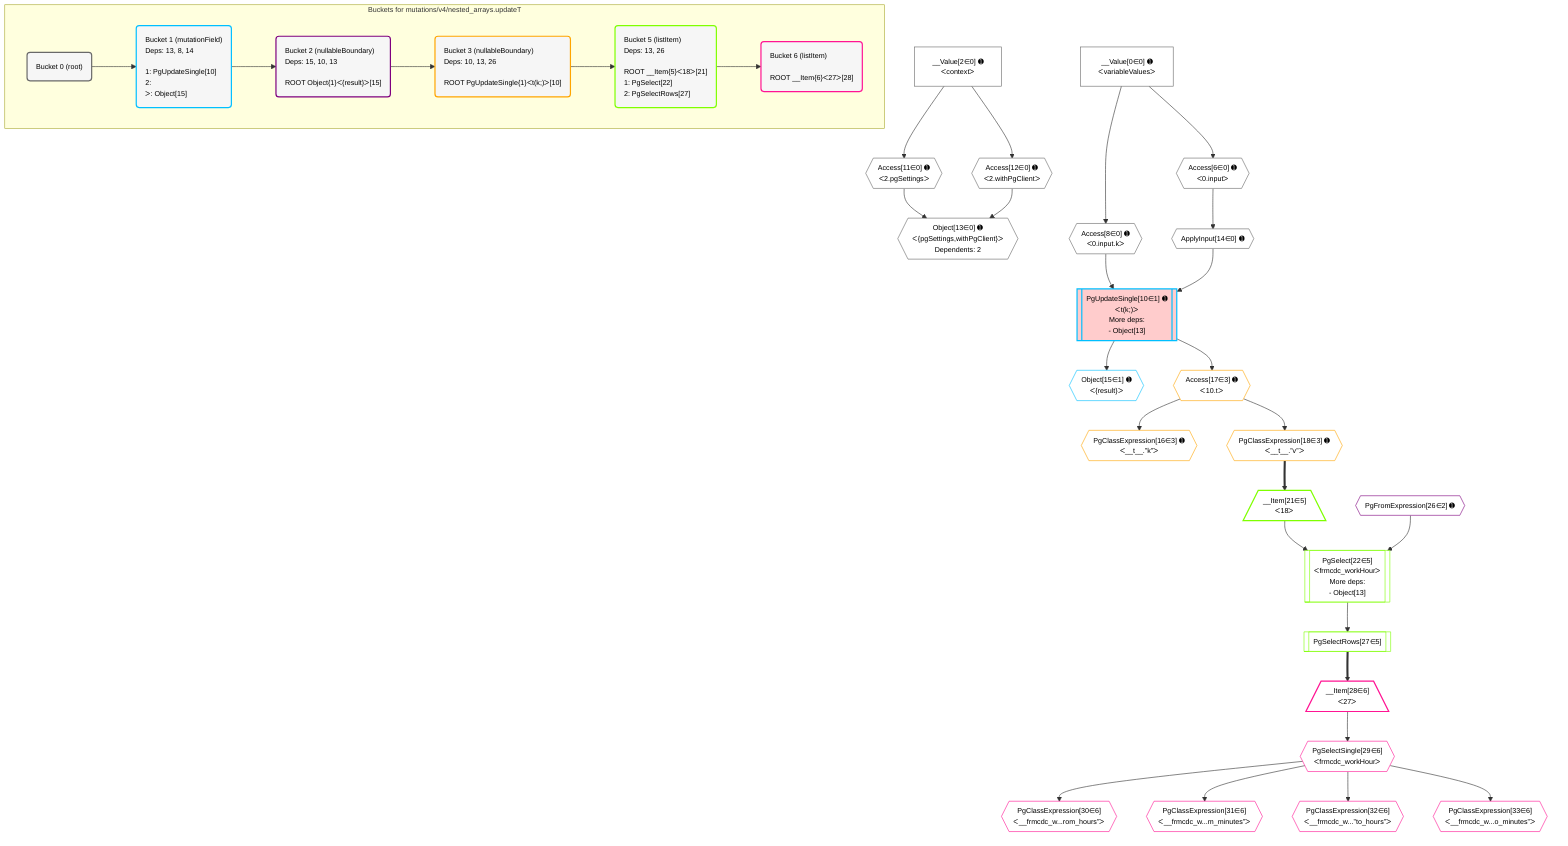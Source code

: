 %%{init: {'themeVariables': { 'fontSize': '12px'}}}%%
graph TD
    classDef path fill:#eee,stroke:#000,color:#000
    classDef plan fill:#fff,stroke-width:1px,color:#000
    classDef itemplan fill:#fff,stroke-width:2px,color:#000
    classDef unbatchedplan fill:#dff,stroke-width:1px,color:#000
    classDef sideeffectplan fill:#fcc,stroke-width:2px,color:#000
    classDef bucket fill:#f6f6f6,color:#000,stroke-width:2px,text-align:left

    subgraph "Buckets for mutations/v4/nested_arrays.updateT"
    Bucket0("Bucket 0 (root)"):::bucket
    Bucket1("Bucket 1 (mutationField)<br />Deps: 13, 8, 14<br /><br />1: PgUpdateSingle[10]<br />2: <br />ᐳ: Object[15]"):::bucket
    Bucket2("Bucket 2 (nullableBoundary)<br />Deps: 15, 10, 13<br /><br />ROOT Object{1}ᐸ{result}ᐳ[15]"):::bucket
    Bucket3("Bucket 3 (nullableBoundary)<br />Deps: 10, 13, 26<br /><br />ROOT PgUpdateSingle{1}ᐸt(k;)ᐳ[10]"):::bucket
    Bucket5("Bucket 5 (listItem)<br />Deps: 13, 26<br /><br />ROOT __Item{5}ᐸ18ᐳ[21]<br />1: PgSelect[22]<br />2: PgSelectRows[27]"):::bucket
    Bucket6("Bucket 6 (listItem)<br /><br />ROOT __Item{6}ᐸ27ᐳ[28]"):::bucket
    end
    Bucket0 --> Bucket1
    Bucket1 --> Bucket2
    Bucket2 --> Bucket3
    Bucket3 --> Bucket5
    Bucket5 --> Bucket6

    %% plan dependencies
    Object13{{"Object[13∈0] ➊<br />ᐸ{pgSettings,withPgClient}ᐳ<br />Dependents: 2"}}:::plan
    Access11{{"Access[11∈0] ➊<br />ᐸ2.pgSettingsᐳ"}}:::plan
    Access12{{"Access[12∈0] ➊<br />ᐸ2.withPgClientᐳ"}}:::plan
    Access11 & Access12 --> Object13
    Access6{{"Access[6∈0] ➊<br />ᐸ0.inputᐳ"}}:::plan
    __Value0["__Value[0∈0] ➊<br />ᐸvariableValuesᐳ"]:::plan
    __Value0 --> Access6
    Access8{{"Access[8∈0] ➊<br />ᐸ0.input.kᐳ"}}:::plan
    __Value0 --> Access8
    __Value2["__Value[2∈0] ➊<br />ᐸcontextᐳ"]:::plan
    __Value2 --> Access11
    __Value2 --> Access12
    ApplyInput14{{"ApplyInput[14∈0] ➊"}}:::plan
    Access6 --> ApplyInput14
    PgUpdateSingle10[["PgUpdateSingle[10∈1] ➊<br />ᐸt(k;)ᐳ<br />More deps:<br />- Object[13]"]]:::sideeffectplan
    Access8 & ApplyInput14 --> PgUpdateSingle10
    Object15{{"Object[15∈1] ➊<br />ᐸ{result}ᐳ"}}:::plan
    PgUpdateSingle10 --> Object15
    PgFromExpression26{{"PgFromExpression[26∈2] ➊"}}:::plan
    PgClassExpression16{{"PgClassExpression[16∈3] ➊<br />ᐸ__t__.”k”ᐳ"}}:::plan
    Access17{{"Access[17∈3] ➊<br />ᐸ10.tᐳ"}}:::plan
    Access17 --> PgClassExpression16
    PgUpdateSingle10 --> Access17
    PgClassExpression18{{"PgClassExpression[18∈3] ➊<br />ᐸ__t__.”v”ᐳ"}}:::plan
    Access17 --> PgClassExpression18
    PgSelect22[["PgSelect[22∈5]<br />ᐸfrmcdc_workHourᐳ<br />More deps:<br />- Object[13]"]]:::plan
    __Item21[/"__Item[21∈5]<br />ᐸ18ᐳ"\]:::itemplan
    __Item21 & PgFromExpression26 --> PgSelect22
    PgClassExpression18 ==> __Item21
    PgSelectRows27[["PgSelectRows[27∈5]"]]:::plan
    PgSelect22 --> PgSelectRows27
    __Item28[/"__Item[28∈6]<br />ᐸ27ᐳ"\]:::itemplan
    PgSelectRows27 ==> __Item28
    PgSelectSingle29{{"PgSelectSingle[29∈6]<br />ᐸfrmcdc_workHourᐳ"}}:::plan
    __Item28 --> PgSelectSingle29
    PgClassExpression30{{"PgClassExpression[30∈6]<br />ᐸ__frmcdc_w...rom_hours”ᐳ"}}:::plan
    PgSelectSingle29 --> PgClassExpression30
    PgClassExpression31{{"PgClassExpression[31∈6]<br />ᐸ__frmcdc_w...m_minutes”ᐳ"}}:::plan
    PgSelectSingle29 --> PgClassExpression31
    PgClassExpression32{{"PgClassExpression[32∈6]<br />ᐸ__frmcdc_w...”to_hours”ᐳ"}}:::plan
    PgSelectSingle29 --> PgClassExpression32
    PgClassExpression33{{"PgClassExpression[33∈6]<br />ᐸ__frmcdc_w...o_minutes”ᐳ"}}:::plan
    PgSelectSingle29 --> PgClassExpression33

    %% define steps
    classDef bucket0 stroke:#696969
    class Bucket0,__Value0,__Value2,Access6,Access8,Access11,Access12,Object13,ApplyInput14 bucket0
    classDef bucket1 stroke:#00bfff
    class Bucket1,PgUpdateSingle10,Object15 bucket1
    classDef bucket2 stroke:#7f007f
    class Bucket2,PgFromExpression26 bucket2
    classDef bucket3 stroke:#ffa500
    class Bucket3,PgClassExpression16,Access17,PgClassExpression18 bucket3
    classDef bucket5 stroke:#7fff00
    class Bucket5,__Item21,PgSelect22,PgSelectRows27 bucket5
    classDef bucket6 stroke:#ff1493
    class Bucket6,__Item28,PgSelectSingle29,PgClassExpression30,PgClassExpression31,PgClassExpression32,PgClassExpression33 bucket6

    %% implicit side effects